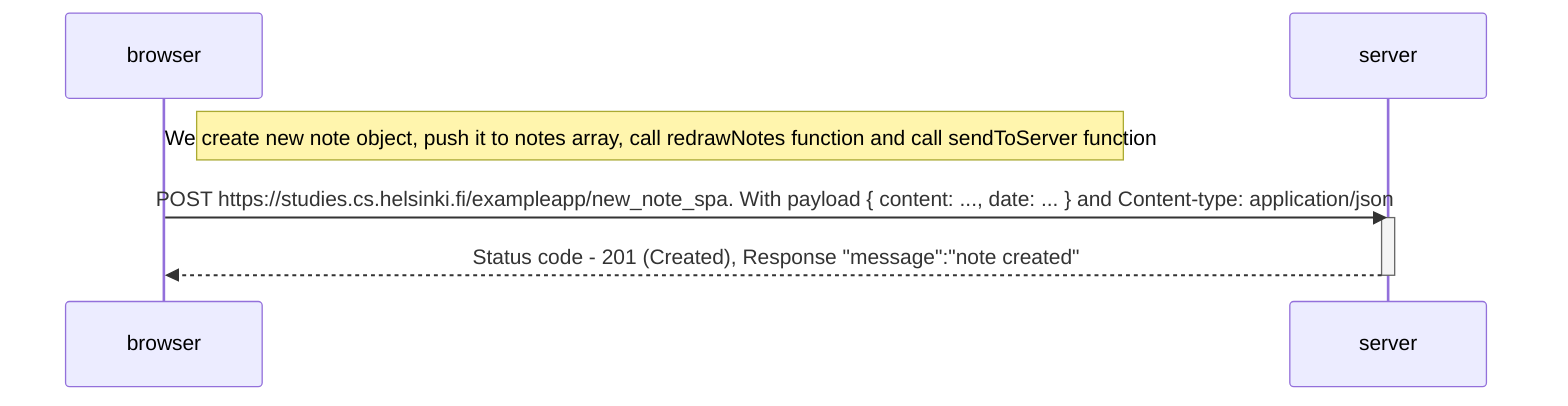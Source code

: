 sequenceDiagram
    participant browser
    participant server

    Note right of browser: We create new note object, push it to notes array, call redrawNotes function and call sendToServer function

    browser->>server: POST https://studies.cs.helsinki.fi/exampleapp/new_note_spa. With payload { content: ..., date: ... } and Content-type: application/json
    activate server
    server-->>browser: Status code - 201 (Created), Response "message":"note created"
    deactivate server